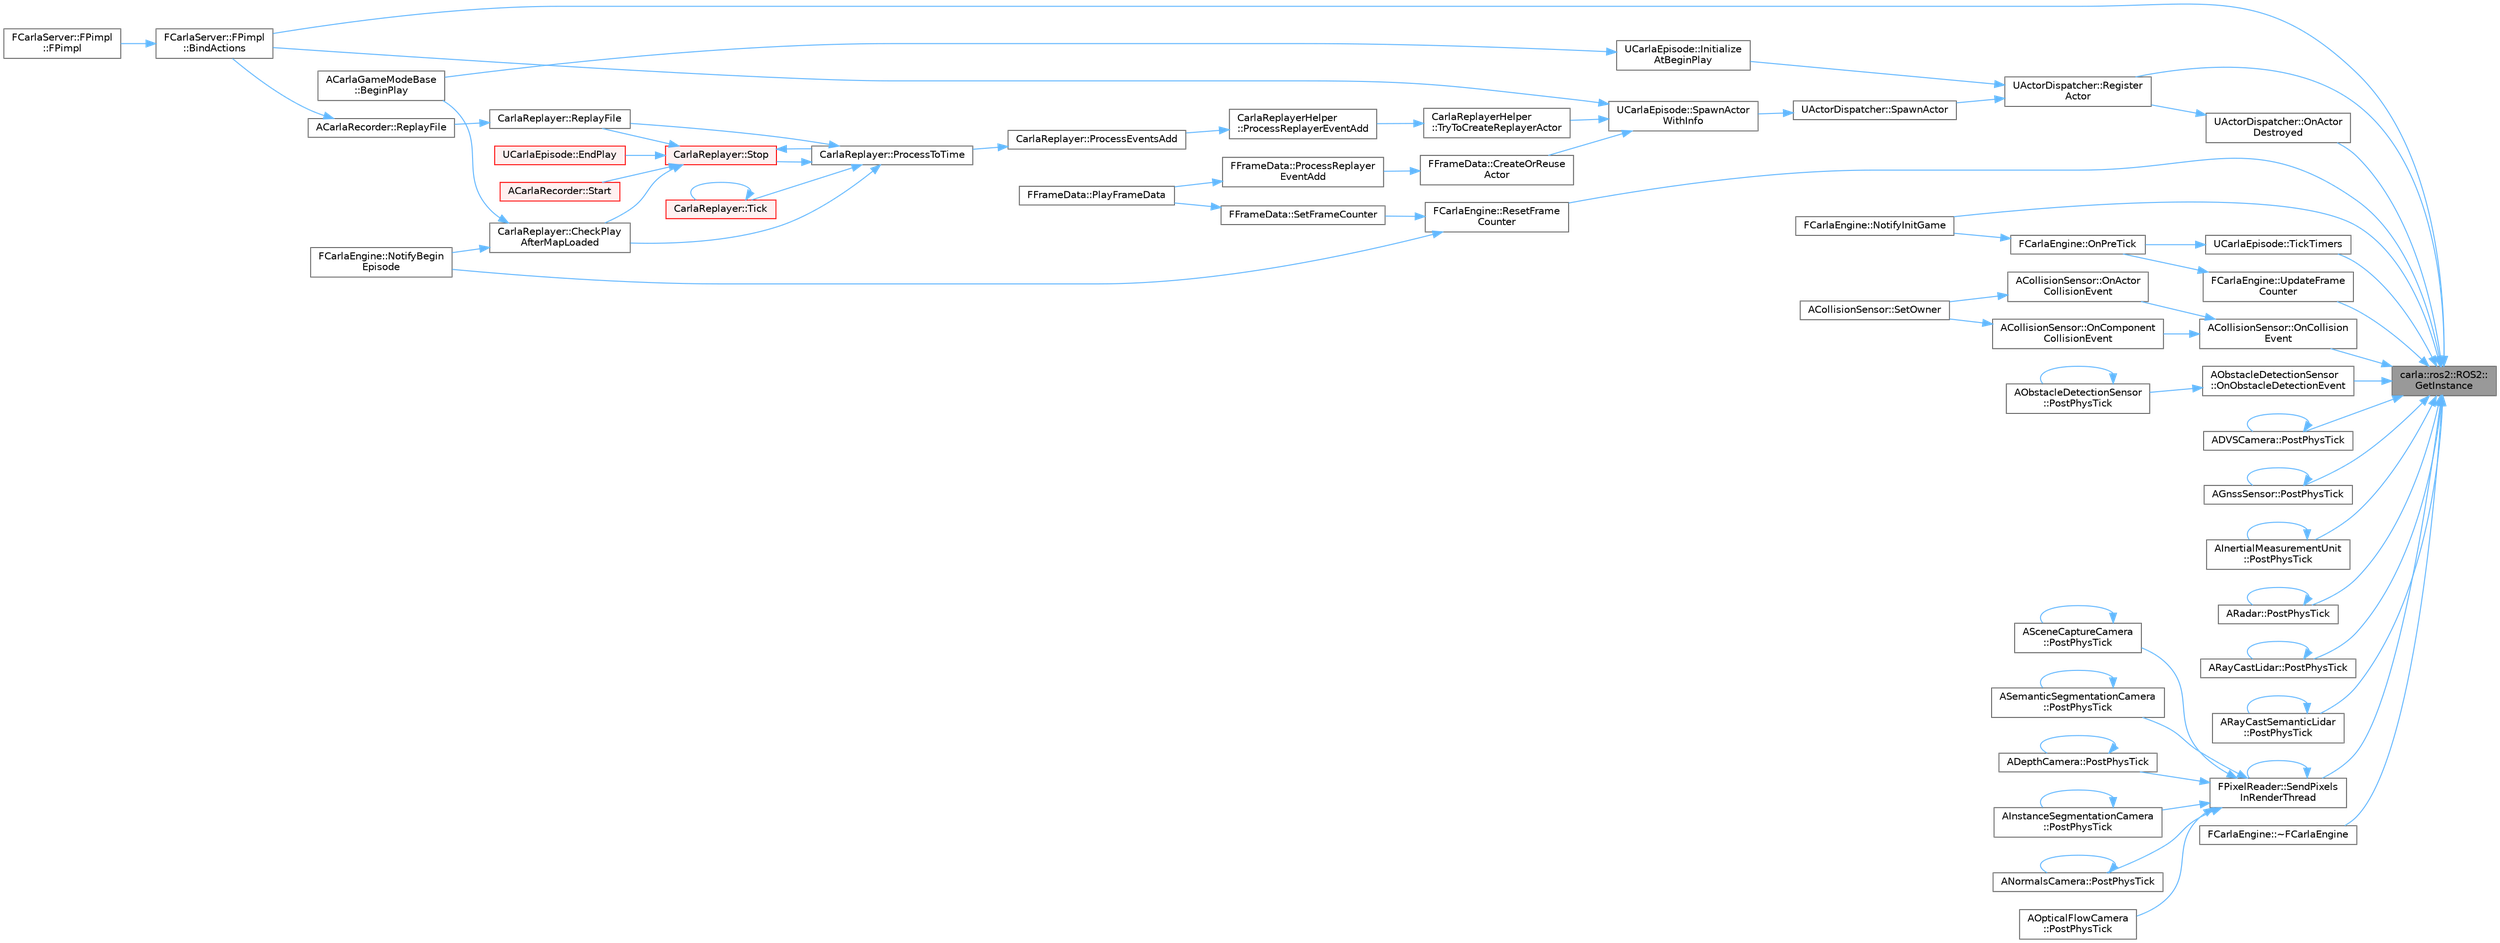 digraph "carla::ros2::ROS2::GetInstance"
{
 // INTERACTIVE_SVG=YES
 // LATEX_PDF_SIZE
  bgcolor="transparent";
  edge [fontname=Helvetica,fontsize=10,labelfontname=Helvetica,labelfontsize=10];
  node [fontname=Helvetica,fontsize=10,shape=box,height=0.2,width=0.4];
  rankdir="RL";
  Node1 [id="Node000001",label="carla::ros2::ROS2::\lGetInstance",height=0.2,width=0.4,color="gray40", fillcolor="grey60", style="filled", fontcolor="black",tooltip=" "];
  Node1 -> Node2 [id="edge1_Node000001_Node000002",dir="back",color="steelblue1",style="solid",tooltip=" "];
  Node2 [id="Node000002",label="FCarlaServer::FPimpl\l::BindActions",height=0.2,width=0.4,color="grey40", fillcolor="white", style="filled",URL="$d7/d97/classFCarlaServer_1_1FPimpl.html#a675a6b572112a21e8bc011dddfd0de86",tooltip=" "];
  Node2 -> Node3 [id="edge2_Node000002_Node000003",dir="back",color="steelblue1",style="solid",tooltip=" "];
  Node3 [id="Node000003",label="FCarlaServer::FPimpl\l::FPimpl",height=0.2,width=0.4,color="grey40", fillcolor="white", style="filled",URL="$d7/d97/classFCarlaServer_1_1FPimpl.html#ab9ff29fc81bd2f9a14677941c7f7b62d",tooltip=" "];
  Node1 -> Node4 [id="edge3_Node000001_Node000004",dir="back",color="steelblue1",style="solid",tooltip=" "];
  Node4 [id="Node000004",label="FCarlaEngine::NotifyInitGame",height=0.2,width=0.4,color="grey40", fillcolor="white", style="filled",URL="$dc/d49/classFCarlaEngine.html#ab8d13063cde985781237dd7da308227e",tooltip=" "];
  Node1 -> Node5 [id="edge4_Node000001_Node000005",dir="back",color="steelblue1",style="solid",tooltip=" "];
  Node5 [id="Node000005",label="UActorDispatcher::OnActor\lDestroyed",height=0.2,width=0.4,color="grey40", fillcolor="white", style="filled",URL="$d7/d90/classUActorDispatcher.html#a03e325e791dd0449c82c264aa223d67a",tooltip=" "];
  Node5 -> Node6 [id="edge5_Node000005_Node000006",dir="back",color="steelblue1",style="solid",tooltip=" "];
  Node6 [id="Node000006",label="UActorDispatcher::Register\lActor",height=0.2,width=0.4,color="grey40", fillcolor="white", style="filled",URL="$d7/d90/classUActorDispatcher.html#a709f954e759fc202b64ef129c83ad77c",tooltip="Register an actor that was not created using \"SpawnActor\" function but that should be kept in the reg..."];
  Node6 -> Node7 [id="edge6_Node000006_Node000007",dir="back",color="steelblue1",style="solid",tooltip=" "];
  Node7 [id="Node000007",label="UCarlaEpisode::Initialize\lAtBeginPlay",height=0.2,width=0.4,color="grey40", fillcolor="white", style="filled",URL="$dc/d84/classUCarlaEpisode.html#aa93ee8963c92ced93541166de457f5ff",tooltip=" "];
  Node7 -> Node8 [id="edge7_Node000007_Node000008",dir="back",color="steelblue1",style="solid",tooltip=" "];
  Node8 [id="Node000008",label="ACarlaGameModeBase\l::BeginPlay",height=0.2,width=0.4,color="grey40", fillcolor="white", style="filled",URL="$db/de5/classACarlaGameModeBase.html#a3909b055b351f69d7ad1e39a42e72e3d",tooltip=" "];
  Node6 -> Node9 [id="edge8_Node000006_Node000009",dir="back",color="steelblue1",style="solid",tooltip=" "];
  Node9 [id="Node000009",label="UActorDispatcher::SpawnActor",height=0.2,width=0.4,color="grey40", fillcolor="white", style="filled",URL="$d7/d90/classUActorDispatcher.html#aaeca5eeded6c2f193a445df02af113bd",tooltip="Spawns an actor based on ActorDescription at Transform."];
  Node9 -> Node10 [id="edge9_Node000009_Node000010",dir="back",color="steelblue1",style="solid",tooltip=" "];
  Node10 [id="Node000010",label="UCarlaEpisode::SpawnActor\lWithInfo",height=0.2,width=0.4,color="grey40", fillcolor="white", style="filled",URL="$dc/d84/classUCarlaEpisode.html#a84b234957cb3f3f24d3780d420410068",tooltip="Spawns an actor based on ActorDescription at Transform."];
  Node10 -> Node2 [id="edge10_Node000010_Node000002",dir="back",color="steelblue1",style="solid",tooltip=" "];
  Node10 -> Node11 [id="edge11_Node000010_Node000011",dir="back",color="steelblue1",style="solid",tooltip=" "];
  Node11 [id="Node000011",label="FFrameData::CreateOrReuse\lActor",height=0.2,width=0.4,color="grey40", fillcolor="white", style="filled",URL="$de/db4/classFFrameData.html#a1a36eaa480c6a680c42ad3a4af5452e9",tooltip=" "];
  Node11 -> Node12 [id="edge12_Node000011_Node000012",dir="back",color="steelblue1",style="solid",tooltip=" "];
  Node12 [id="Node000012",label="FFrameData::ProcessReplayer\lEventAdd",height=0.2,width=0.4,color="grey40", fillcolor="white", style="filled",URL="$de/db4/classFFrameData.html#acb9dd2fef7b2779243ef04116465155d",tooltip=" "];
  Node12 -> Node13 [id="edge13_Node000012_Node000013",dir="back",color="steelblue1",style="solid",tooltip=" "];
  Node13 [id="Node000013",label="FFrameData::PlayFrameData",height=0.2,width=0.4,color="grey40", fillcolor="white", style="filled",URL="$de/db4/classFFrameData.html#aa23cccda1659af6f10264e73a73c1e27",tooltip=" "];
  Node10 -> Node14 [id="edge14_Node000010_Node000014",dir="back",color="steelblue1",style="solid",tooltip=" "];
  Node14 [id="Node000014",label="CarlaReplayerHelper\l::TryToCreateReplayerActor",height=0.2,width=0.4,color="grey40", fillcolor="white", style="filled",URL="$d8/d27/classCarlaReplayerHelper.html#a12b09e8ccf752714a3114f9858c274e7",tooltip=" "];
  Node14 -> Node15 [id="edge15_Node000014_Node000015",dir="back",color="steelblue1",style="solid",tooltip=" "];
  Node15 [id="Node000015",label="CarlaReplayerHelper\l::ProcessReplayerEventAdd",height=0.2,width=0.4,color="grey40", fillcolor="white", style="filled",URL="$d8/d27/classCarlaReplayerHelper.html#ad2578fb20f971e6e27bd1895d8884e6d",tooltip=" "];
  Node15 -> Node16 [id="edge16_Node000015_Node000016",dir="back",color="steelblue1",style="solid",tooltip=" "];
  Node16 [id="Node000016",label="CarlaReplayer::ProcessEventsAdd",height=0.2,width=0.4,color="grey40", fillcolor="white", style="filled",URL="$dc/dc6/classCarlaReplayer.html#a929a7a4c79086339485caba9f6562c8e",tooltip=" "];
  Node16 -> Node17 [id="edge17_Node000016_Node000017",dir="back",color="steelblue1",style="solid",tooltip=" "];
  Node17 [id="Node000017",label="CarlaReplayer::ProcessToTime",height=0.2,width=0.4,color="grey40", fillcolor="white", style="filled",URL="$dc/dc6/classCarlaReplayer.html#ae0a5643d88257bdceb9e12d5c33194cb",tooltip=" "];
  Node17 -> Node18 [id="edge18_Node000017_Node000018",dir="back",color="steelblue1",style="solid",tooltip=" "];
  Node18 [id="Node000018",label="CarlaReplayer::CheckPlay\lAfterMapLoaded",height=0.2,width=0.4,color="grey40", fillcolor="white", style="filled",URL="$dc/dc6/classCarlaReplayer.html#ac70d3dbe1f79ffd25a695ec3bd2485e6",tooltip=" "];
  Node18 -> Node8 [id="edge19_Node000018_Node000008",dir="back",color="steelblue1",style="solid",tooltip=" "];
  Node18 -> Node19 [id="edge20_Node000018_Node000019",dir="back",color="steelblue1",style="solid",tooltip=" "];
  Node19 [id="Node000019",label="FCarlaEngine::NotifyBegin\lEpisode",height=0.2,width=0.4,color="grey40", fillcolor="white", style="filled",URL="$dc/d49/classFCarlaEngine.html#ab4c918e4d4855a26ab57c4bb79ad4645",tooltip=" "];
  Node17 -> Node20 [id="edge21_Node000017_Node000020",dir="back",color="steelblue1",style="solid",tooltip=" "];
  Node20 [id="Node000020",label="CarlaReplayer::ReplayFile",height=0.2,width=0.4,color="grey40", fillcolor="white", style="filled",URL="$dc/dc6/classCarlaReplayer.html#a480fd94fedc2367d7f7f58f17f3cd5a4",tooltip=" "];
  Node20 -> Node21 [id="edge22_Node000020_Node000021",dir="back",color="steelblue1",style="solid",tooltip=" "];
  Node21 [id="Node000021",label="ACarlaRecorder::ReplayFile",height=0.2,width=0.4,color="grey40", fillcolor="white", style="filled",URL="$dd/db9/classACarlaRecorder.html#a5dc891241c275eedcf6b1f189751520b",tooltip=" "];
  Node21 -> Node2 [id="edge23_Node000021_Node000002",dir="back",color="steelblue1",style="solid",tooltip=" "];
  Node17 -> Node22 [id="edge24_Node000017_Node000022",dir="back",color="steelblue1",style="solid",tooltip=" "];
  Node22 [id="Node000022",label="CarlaReplayer::Stop",height=0.2,width=0.4,color="red", fillcolor="#FFF0F0", style="filled",URL="$dc/dc6/classCarlaReplayer.html#af627917f2c95135fb11b59af4f65dbf7",tooltip=" "];
  Node22 -> Node18 [id="edge25_Node000022_Node000018",dir="back",color="steelblue1",style="solid",tooltip=" "];
  Node22 -> Node23 [id="edge26_Node000022_Node000023",dir="back",color="steelblue1",style="solid",tooltip=" "];
  Node23 [id="Node000023",label="UCarlaEpisode::EndPlay",height=0.2,width=0.4,color="red", fillcolor="#FFF0F0", style="filled",URL="$dc/d84/classUCarlaEpisode.html#a04380aa760fc6891f1c51cdbe7ddb856",tooltip=" "];
  Node22 -> Node17 [id="edge27_Node000022_Node000017",dir="back",color="steelblue1",style="solid",tooltip=" "];
  Node22 -> Node20 [id="edge28_Node000022_Node000020",dir="back",color="steelblue1",style="solid",tooltip=" "];
  Node22 -> Node25 [id="edge29_Node000022_Node000025",dir="back",color="steelblue1",style="solid",tooltip=" "];
  Node25 [id="Node000025",label="ACarlaRecorder::Start",height=0.2,width=0.4,color="red", fillcolor="#FFF0F0", style="filled",URL="$dd/db9/classACarlaRecorder.html#aba719596bd56c72a39f902f6e9a5d290",tooltip=" "];
  Node17 -> Node29 [id="edge30_Node000017_Node000029",dir="back",color="steelblue1",style="solid",tooltip=" "];
  Node29 [id="Node000029",label="CarlaReplayer::Tick",height=0.2,width=0.4,color="red", fillcolor="#FFF0F0", style="filled",URL="$dc/dc6/classCarlaReplayer.html#a4aeceb13aaa5dfcbf3ee42d7582262a4",tooltip=" "];
  Node29 -> Node29 [id="edge31_Node000029_Node000029",dir="back",color="steelblue1",style="solid",tooltip=" "];
  Node1 -> Node31 [id="edge32_Node000001_Node000031",dir="back",color="steelblue1",style="solid",tooltip=" "];
  Node31 [id="Node000031",label="ACollisionSensor::OnCollision\lEvent",height=0.2,width=0.4,color="grey40", fillcolor="white", style="filled",URL="$d8/de9/classACollisionSensor.html#ab4fa46f2abc1fbc290f967bb18e7e13e",tooltip=" "];
  Node31 -> Node32 [id="edge33_Node000031_Node000032",dir="back",color="steelblue1",style="solid",tooltip=" "];
  Node32 [id="Node000032",label="ACollisionSensor::OnActor\lCollisionEvent",height=0.2,width=0.4,color="grey40", fillcolor="white", style="filled",URL="$d8/de9/classACollisionSensor.html#af104d12b73c8fcefbc54027162b6463c",tooltip=" "];
  Node32 -> Node33 [id="edge34_Node000032_Node000033",dir="back",color="steelblue1",style="solid",tooltip=" "];
  Node33 [id="Node000033",label="ACollisionSensor::SetOwner",height=0.2,width=0.4,color="grey40", fillcolor="white", style="filled",URL="$d8/de9/classACollisionSensor.html#a182d28935eb0b680bf28bf2a85e21355",tooltip=" "];
  Node31 -> Node34 [id="edge35_Node000031_Node000034",dir="back",color="steelblue1",style="solid",tooltip=" "];
  Node34 [id="Node000034",label="ACollisionSensor::OnComponent\lCollisionEvent",height=0.2,width=0.4,color="grey40", fillcolor="white", style="filled",URL="$d8/de9/classACollisionSensor.html#ad65100bbaf7d2c09ec3e5970c10be88b",tooltip=" "];
  Node34 -> Node33 [id="edge36_Node000034_Node000033",dir="back",color="steelblue1",style="solid",tooltip=" "];
  Node1 -> Node35 [id="edge37_Node000001_Node000035",dir="back",color="steelblue1",style="solid",tooltip=" "];
  Node35 [id="Node000035",label="AObstacleDetectionSensor\l::OnObstacleDetectionEvent",height=0.2,width=0.4,color="grey40", fillcolor="white", style="filled",URL="$d3/d93/classAObstacleDetectionSensor.html#a86daabb07d1a82d74be5ec006b1c20f4",tooltip=" "];
  Node35 -> Node36 [id="edge38_Node000035_Node000036",dir="back",color="steelblue1",style="solid",tooltip=" "];
  Node36 [id="Node000036",label="AObstacleDetectionSensor\l::PostPhysTick",height=0.2,width=0.4,color="grey40", fillcolor="white", style="filled",URL="$d3/d93/classAObstacleDetectionSensor.html#ab978d30f92a01a9f29c8d54947380f25",tooltip=" "];
  Node36 -> Node36 [id="edge39_Node000036_Node000036",dir="back",color="steelblue1",style="solid",tooltip=" "];
  Node1 -> Node37 [id="edge40_Node000001_Node000037",dir="back",color="steelblue1",style="solid",tooltip=" "];
  Node37 [id="Node000037",label="ADVSCamera::PostPhysTick",height=0.2,width=0.4,color="grey40", fillcolor="white", style="filled",URL="$d2/daf/classADVSCamera.html#af5bed25bbeaa4669ea0576fdff9ea5e3",tooltip=" "];
  Node37 -> Node37 [id="edge41_Node000037_Node000037",dir="back",color="steelblue1",style="solid",tooltip=" "];
  Node1 -> Node38 [id="edge42_Node000001_Node000038",dir="back",color="steelblue1",style="solid",tooltip=" "];
  Node38 [id="Node000038",label="AGnssSensor::PostPhysTick",height=0.2,width=0.4,color="grey40", fillcolor="white", style="filled",URL="$d0/dc3/classAGnssSensor.html#a319d23bd045d2c1451f03bfacf666758",tooltip=" "];
  Node38 -> Node38 [id="edge43_Node000038_Node000038",dir="back",color="steelblue1",style="solid",tooltip=" "];
  Node1 -> Node39 [id="edge44_Node000001_Node000039",dir="back",color="steelblue1",style="solid",tooltip=" "];
  Node39 [id="Node000039",label="AInertialMeasurementUnit\l::PostPhysTick",height=0.2,width=0.4,color="grey40", fillcolor="white", style="filled",URL="$d5/de0/classAInertialMeasurementUnit.html#aa86507b1b877834ae72c1034486b7d90",tooltip=" "];
  Node39 -> Node39 [id="edge45_Node000039_Node000039",dir="back",color="steelblue1",style="solid",tooltip=" "];
  Node1 -> Node40 [id="edge46_Node000001_Node000040",dir="back",color="steelblue1",style="solid",tooltip=" "];
  Node40 [id="Node000040",label="ARadar::PostPhysTick",height=0.2,width=0.4,color="grey40", fillcolor="white", style="filled",URL="$d9/d27/classARadar.html#a74d20d2ceebe97b11e8fc12aa8d20d0b",tooltip=" "];
  Node40 -> Node40 [id="edge47_Node000040_Node000040",dir="back",color="steelblue1",style="solid",tooltip=" "];
  Node1 -> Node41 [id="edge48_Node000001_Node000041",dir="back",color="steelblue1",style="solid",tooltip=" "];
  Node41 [id="Node000041",label="ARayCastLidar::PostPhysTick",height=0.2,width=0.4,color="grey40", fillcolor="white", style="filled",URL="$d5/de4/classARayCastLidar.html#abfd04fd0fb58051afae805f0b94f5923",tooltip=" "];
  Node41 -> Node41 [id="edge49_Node000041_Node000041",dir="back",color="steelblue1",style="solid",tooltip=" "];
  Node1 -> Node42 [id="edge50_Node000001_Node000042",dir="back",color="steelblue1",style="solid",tooltip=" "];
  Node42 [id="Node000042",label="ARayCastSemanticLidar\l::PostPhysTick",height=0.2,width=0.4,color="grey40", fillcolor="white", style="filled",URL="$d8/d15/classARayCastSemanticLidar.html#a74775c31724f8cf3467765ae3583be5b",tooltip=" "];
  Node42 -> Node42 [id="edge51_Node000042_Node000042",dir="back",color="steelblue1",style="solid",tooltip=" "];
  Node1 -> Node6 [id="edge52_Node000001_Node000006",dir="back",color="steelblue1",style="solid",tooltip=" "];
  Node1 -> Node43 [id="edge53_Node000001_Node000043",dir="back",color="steelblue1",style="solid",tooltip=" "];
  Node43 [id="Node000043",label="FCarlaEngine::ResetFrame\lCounter",height=0.2,width=0.4,color="grey40", fillcolor="white", style="filled",URL="$dc/d49/classFCarlaEngine.html#a4dfd3b01c0b1413b4f69fda71efc25ce",tooltip=" "];
  Node43 -> Node19 [id="edge54_Node000043_Node000019",dir="back",color="steelblue1",style="solid",tooltip=" "];
  Node43 -> Node44 [id="edge55_Node000043_Node000044",dir="back",color="steelblue1",style="solid",tooltip=" "];
  Node44 [id="Node000044",label="FFrameData::SetFrameCounter",height=0.2,width=0.4,color="grey40", fillcolor="white", style="filled",URL="$de/db4/classFFrameData.html#a58809cab8ccb22f75c9765869ae136ae",tooltip=" "];
  Node44 -> Node13 [id="edge56_Node000044_Node000013",dir="back",color="steelblue1",style="solid",tooltip=" "];
  Node1 -> Node45 [id="edge57_Node000001_Node000045",dir="back",color="steelblue1",style="solid",tooltip=" "];
  Node45 [id="Node000045",label="FPixelReader::SendPixels\lInRenderThread",height=0.2,width=0.4,color="grey40", fillcolor="white", style="filled",URL="$dd/d11/classFPixelReader.html#a9fcf29f1ab3802a4d7364b4435e3f498",tooltip="Convenience function to enqueue a render command that sends the pixels down the Sensor's data stream."];
  Node45 -> Node46 [id="edge58_Node000045_Node000046",dir="back",color="steelblue1",style="solid",tooltip=" "];
  Node46 [id="Node000046",label="ADepthCamera::PostPhysTick",height=0.2,width=0.4,color="grey40", fillcolor="white", style="filled",URL="$db/d36/classADepthCamera.html#ab0d0412ac66bfbcb85c9e78dfb1086f1",tooltip=" "];
  Node46 -> Node46 [id="edge59_Node000046_Node000046",dir="back",color="steelblue1",style="solid",tooltip=" "];
  Node45 -> Node47 [id="edge60_Node000045_Node000047",dir="back",color="steelblue1",style="solid",tooltip=" "];
  Node47 [id="Node000047",label="AInstanceSegmentationCamera\l::PostPhysTick",height=0.2,width=0.4,color="grey40", fillcolor="white", style="filled",URL="$d9/d25/classAInstanceSegmentationCamera.html#aca0256b23dfc2b60b577ecfba9c67ad4",tooltip=" "];
  Node47 -> Node47 [id="edge61_Node000047_Node000047",dir="back",color="steelblue1",style="solid",tooltip=" "];
  Node45 -> Node48 [id="edge62_Node000045_Node000048",dir="back",color="steelblue1",style="solid",tooltip=" "];
  Node48 [id="Node000048",label="ANormalsCamera::PostPhysTick",height=0.2,width=0.4,color="grey40", fillcolor="white", style="filled",URL="$d3/d49/classANormalsCamera.html#a64a66d4e2dee424a6586e1424b4656a6",tooltip=" "];
  Node48 -> Node48 [id="edge63_Node000048_Node000048",dir="back",color="steelblue1",style="solid",tooltip=" "];
  Node45 -> Node49 [id="edge64_Node000045_Node000049",dir="back",color="steelblue1",style="solid",tooltip=" "];
  Node49 [id="Node000049",label="AOpticalFlowCamera\l::PostPhysTick",height=0.2,width=0.4,color="grey40", fillcolor="white", style="filled",URL="$d0/d61/classAOpticalFlowCamera.html#afa390c039b8f28f8a9f4089c003df797",tooltip=" "];
  Node45 -> Node50 [id="edge65_Node000045_Node000050",dir="back",color="steelblue1",style="solid",tooltip=" "];
  Node50 [id="Node000050",label="ASceneCaptureCamera\l::PostPhysTick",height=0.2,width=0.4,color="grey40", fillcolor="white", style="filled",URL="$d8/d68/classASceneCaptureCamera.html#a36b0678ac00948cd83033804022123c4",tooltip=" "];
  Node50 -> Node50 [id="edge66_Node000050_Node000050",dir="back",color="steelblue1",style="solid",tooltip=" "];
  Node45 -> Node51 [id="edge67_Node000045_Node000051",dir="back",color="steelblue1",style="solid",tooltip=" "];
  Node51 [id="Node000051",label="ASemanticSegmentationCamera\l::PostPhysTick",height=0.2,width=0.4,color="grey40", fillcolor="white", style="filled",URL="$d6/dad/classASemanticSegmentationCamera.html#a318d628daec5be04db946111fbba88d8",tooltip=" "];
  Node51 -> Node51 [id="edge68_Node000051_Node000051",dir="back",color="steelblue1",style="solid",tooltip=" "];
  Node45 -> Node45 [id="edge69_Node000045_Node000045",dir="back",color="steelblue1",style="solid",tooltip=" "];
  Node1 -> Node52 [id="edge70_Node000001_Node000052",dir="back",color="steelblue1",style="solid",tooltip=" "];
  Node52 [id="Node000052",label="UCarlaEpisode::TickTimers",height=0.2,width=0.4,color="grey40", fillcolor="white", style="filled",URL="$dc/d84/classUCarlaEpisode.html#ab8cabe13a599054ed68f0cfeb0275f4e",tooltip=" "];
  Node52 -> Node53 [id="edge71_Node000052_Node000053",dir="back",color="steelblue1",style="solid",tooltip=" "];
  Node53 [id="Node000053",label="FCarlaEngine::OnPreTick",height=0.2,width=0.4,color="grey40", fillcolor="white", style="filled",URL="$dc/d49/classFCarlaEngine.html#a1d6c0de9d084612778c34175ab248670",tooltip=" "];
  Node53 -> Node4 [id="edge72_Node000053_Node000004",dir="back",color="steelblue1",style="solid",tooltip=" "];
  Node1 -> Node54 [id="edge73_Node000001_Node000054",dir="back",color="steelblue1",style="solid",tooltip=" "];
  Node54 [id="Node000054",label="FCarlaEngine::UpdateFrame\lCounter",height=0.2,width=0.4,color="grey40", fillcolor="white", style="filled",URL="$dc/d49/classFCarlaEngine.html#a8de51c422b74e54e1ecb3cbed31843bb",tooltip=" "];
  Node54 -> Node53 [id="edge74_Node000054_Node000053",dir="back",color="steelblue1",style="solid",tooltip=" "];
  Node1 -> Node55 [id="edge75_Node000001_Node000055",dir="back",color="steelblue1",style="solid",tooltip=" "];
  Node55 [id="Node000055",label="FCarlaEngine::~FCarlaEngine",height=0.2,width=0.4,color="grey40", fillcolor="white", style="filled",URL="$dc/d49/classFCarlaEngine.html#add44000ea543bcdfd020561c24054297",tooltip=" "];
}
